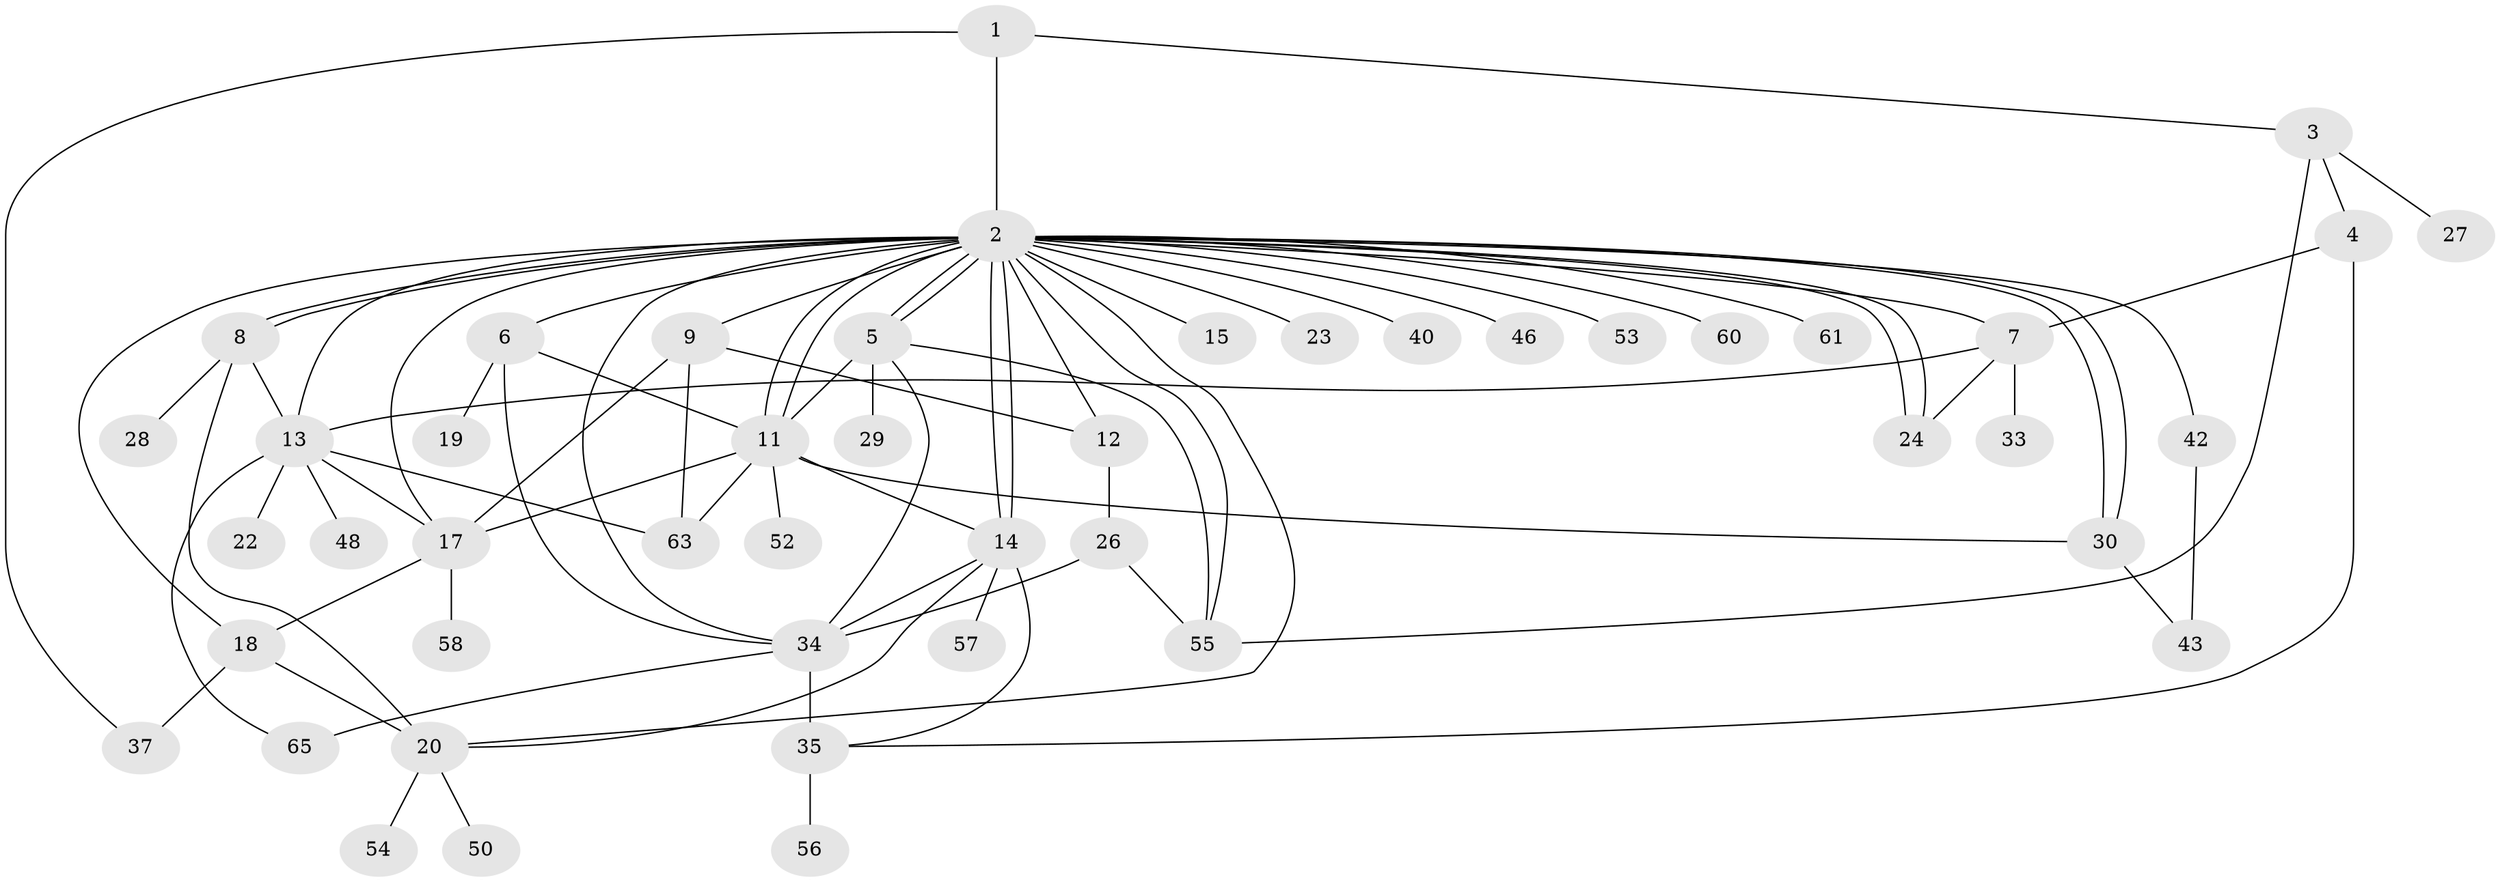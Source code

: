 // original degree distribution, {4: 0.11940298507462686, 33: 0.014925373134328358, 2: 0.1791044776119403, 7: 0.05970149253731343, 5: 0.13432835820895522, 1: 0.3880597014925373, 3: 0.08955223880597014, 8: 0.014925373134328358}
// Generated by graph-tools (version 1.1) at 2025/11/02/27/25 16:11:13]
// undirected, 47 vertices, 82 edges
graph export_dot {
graph [start="1"]
  node [color=gray90,style=filled];
  1 [super="+25"];
  2 [super="+21"];
  3;
  4 [super="+49"];
  5 [super="+51"];
  6 [super="+10"];
  7 [super="+44"];
  8;
  9 [super="+16"];
  11 [super="+45"];
  12;
  13 [super="+38"];
  14 [super="+32"];
  15;
  17 [super="+62"];
  18 [super="+31"];
  19 [super="+59"];
  20 [super="+64"];
  22;
  23;
  24;
  26 [super="+41"];
  27;
  28;
  29;
  30 [super="+47"];
  33;
  34 [super="+39"];
  35 [super="+36"];
  37;
  40;
  42;
  43;
  46;
  48;
  50;
  52;
  53;
  54;
  55 [super="+67"];
  56;
  57;
  58;
  60;
  61;
  63 [super="+66"];
  65;
  1 -- 2 [weight=2];
  1 -- 3;
  1 -- 37;
  2 -- 5;
  2 -- 5;
  2 -- 6;
  2 -- 7;
  2 -- 8;
  2 -- 8;
  2 -- 9 [weight=2];
  2 -- 11;
  2 -- 11;
  2 -- 12;
  2 -- 14;
  2 -- 14;
  2 -- 15;
  2 -- 17;
  2 -- 20;
  2 -- 23;
  2 -- 24;
  2 -- 24;
  2 -- 30;
  2 -- 30;
  2 -- 40;
  2 -- 42;
  2 -- 46;
  2 -- 53;
  2 -- 55;
  2 -- 60;
  2 -- 61;
  2 -- 34 [weight=2];
  2 -- 13;
  2 -- 18;
  3 -- 4;
  3 -- 27;
  3 -- 55;
  4 -- 35;
  4 -- 7;
  5 -- 11;
  5 -- 29;
  5 -- 34;
  5 -- 55;
  6 -- 19;
  6 -- 34;
  6 -- 11;
  7 -- 13;
  7 -- 24;
  7 -- 33;
  8 -- 13;
  8 -- 20;
  8 -- 28;
  9 -- 17;
  9 -- 12;
  9 -- 63;
  11 -- 14;
  11 -- 52;
  11 -- 63;
  11 -- 17;
  11 -- 30;
  12 -- 26;
  13 -- 22;
  13 -- 48;
  13 -- 17;
  13 -- 65;
  13 -- 63;
  14 -- 34;
  14 -- 35;
  14 -- 57;
  14 -- 20;
  17 -- 18;
  17 -- 58;
  18 -- 20;
  18 -- 37;
  20 -- 50;
  20 -- 54;
  26 -- 34;
  26 -- 55;
  30 -- 43;
  34 -- 35 [weight=3];
  34 -- 65;
  35 -- 56;
  42 -- 43;
}
